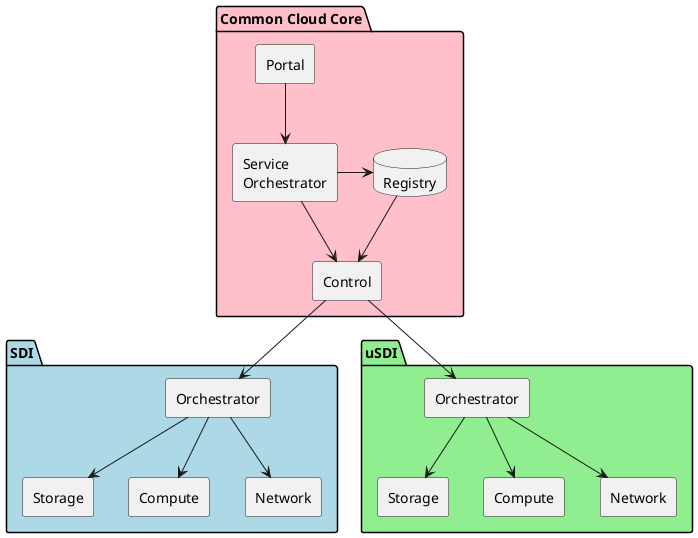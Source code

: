 @startuml
package "Common Cloud Core" as HC #pink {
  rectangle "Portal" {
  }
  database "Registry" {
  }
  rectangle "Control" {
  }
  rectangle "Service\nOrchestrator" as SO {
  }
  Portal --> SO
  SO --> Control
  SO -> Registry
  Registry --> Control
}
package "SDI" #lightblue {
  rectangle "Orchestrator" as OSDI {
  }
  rectangle "Storage" as SSDI {
  }
  rectangle "Compute" as CSDI {
  }
  rectangle "Network" as NSDI {
  }
  OSDI --> SSDI
  OSDI --> CSDI
  OSDI --> NSDI
}
package "uSDI" #lightgreen {
      rectangle "Orchestrator" as OuSDI {
      }
      rectangle "Storage" as SuSDI {
      }
      rectangle "Compute" as CuSDI {
      }
      rectangle "Network" as NuSDI {
      }
      OuSDI --> SuSDI
      OuSDI --> CuSDI
      OuSDI --> NuSDI
}

Control --> OuSDI
Control --> OSDI
@enduml

